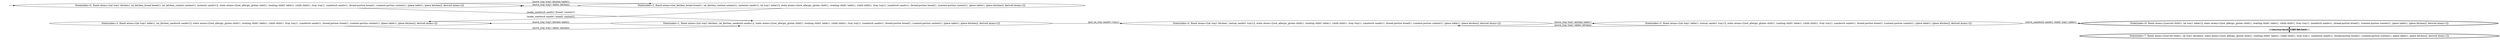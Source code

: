 digraph {
rankdir="LR"
s0[label="State(index=0, fluent atoms=[(at tray1 kitchen), (at_kitchen_bread bread1), (at_kitchen_content content1), (notexist sandw1)], static atoms=[(not_allergic_gluten child1), (waiting child1 table1), (child child1), (tray tray1), (sandwich sandw1), (bread-portion bread1), (content-portion content1), (place table1), (place kitchen)], derived atoms=[])"]
s1[label="State(index=1, fluent atoms=[(at tray1 kitchen), (at_kitchen_sandwich sandw1)], static atoms=[(not_allergic_gluten child1), (waiting child1 table1), (child child1), (tray tray1), (sandwich sandw1), (bread-portion bread1), (content-portion content1), (place table1), (place kitchen)], derived atoms=[])"]
s2[label="State(index=2, fluent atoms=[(at_kitchen_bread bread1), (at_kitchen_content content1), (notexist sandw1), (at tray1 table1)], static atoms=[(not_allergic_gluten child1), (waiting child1 table1), (child child1), (tray tray1), (sandwich sandw1), (bread-portion bread1), (content-portion content1), (place table1), (place kitchen)], derived atoms=[])"]
s3[label="State(index=3, fluent atoms=[(at tray1 table1), (at_kitchen_sandwich sandw1)], static atoms=[(not_allergic_gluten child1), (waiting child1 table1), (child child1), (tray tray1), (sandwich sandw1), (bread-portion bread1), (content-portion content1), (place table1), (place kitchen)], derived atoms=[])"]
s4[label="State(index=4, fluent atoms=[(at tray1 kitchen), (ontray sandw1 tray1)], static atoms=[(not_allergic_gluten child1), (waiting child1 table1), (child child1), (tray tray1), (sandwich sandw1), (bread-portion bread1), (content-portion content1), (place table1), (place kitchen)], derived atoms=[])"]
s5[label="State(index=5, fluent atoms=[(at tray1 table1), (ontray sandw1 tray1)], static atoms=[(not_allergic_gluten child1), (waiting child1 table1), (child child1), (tray tray1), (sandwich sandw1), (bread-portion bread1), (content-portion content1), (place table1), (place kitchen)], derived atoms=[])"]
s6[peripheries=2,label="State(index=6, fluent atoms=[(served child1), (at tray1 table1)], static atoms=[(not_allergic_gluten child1), (waiting child1 table1), (child child1), (tray tray1), (sandwich sandw1), (bread-portion bread1), (content-portion content1), (place table1), (place kitchen)], derived atoms=[])"]
s7[peripheries=2,label="State(index=7, fluent atoms=[(served child1), (at tray1 kitchen)], static atoms=[(not_allergic_gluten child1), (waiting child1 table1), (child child1), (tray tray1), (sandwich sandw1), (bread-portion bread1), (content-portion content1), (place table1), (place kitchen)], derived atoms=[])"]
Dangling [ label = "", style = invis ]
{ rank = same; Dangling }
Dangling -> s0
{ rank = same; s2}
{ rank = same; s0,s3}
{ rank = same; s1}
{ rank = same; s4}
{ rank = same; s5}
{ rank = same; s6,s7}
s0->s1 [label="(make_sandwich sandw1 bread1 content1)"]
s0->s2 [label="(move_tray tray1 kitchen table1)"]
s2->s3 [label="(make_sandwich sandw1 bread1 content1)"]
s2->s0 [label="(move_tray tray1 table1 kitchen)"]
s3->s1 [label="(move_tray tray1 table1 kitchen)"]
s1->s4 [label="(put_on_tray sandw1 tray1)"]
s1->s3 [label="(move_tray tray1 kitchen table1)"]
s4->s5 [label="(move_tray tray1 kitchen table1)"]
s5->s6 [label="(serve_sandwich sandw1 child1 tray1 table1)"]
s5->s4 [label="(move_tray tray1 table1 kitchen)"]
s6->s7 [label="(move_tray tray1 table1 kitchen)"]
s7->s6 [label="(move_tray tray1 kitchen table1)"]
}
